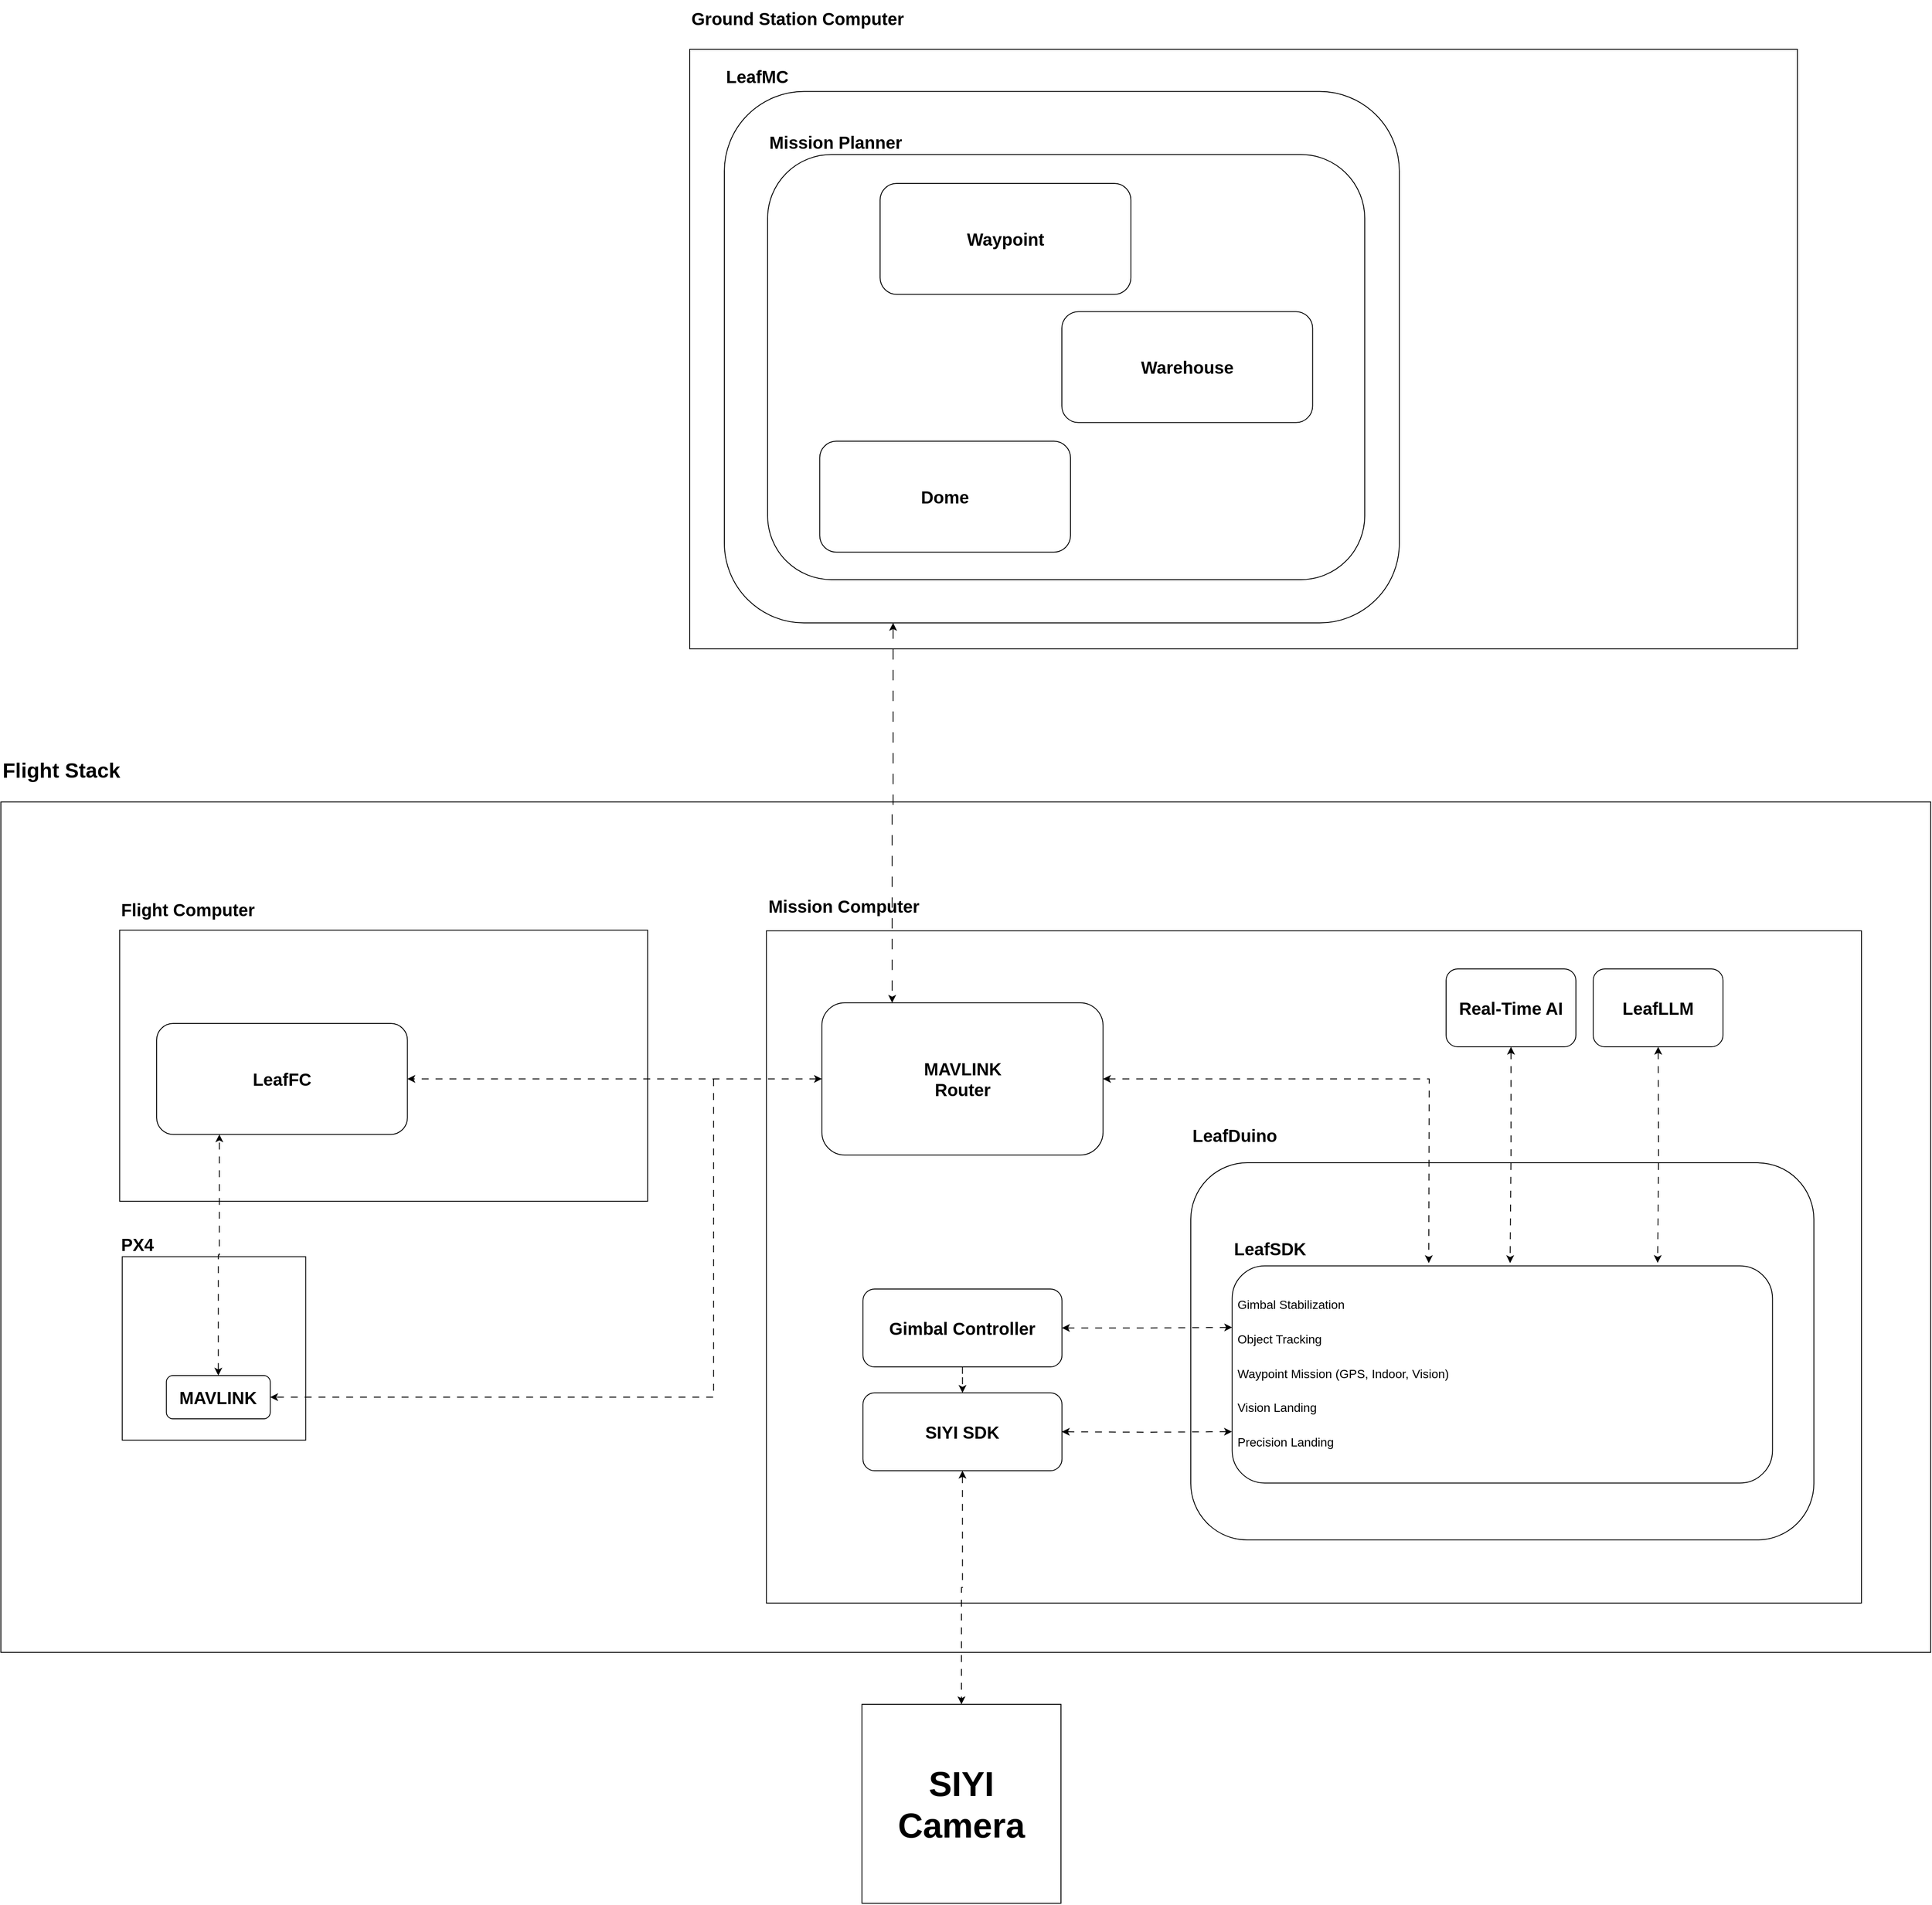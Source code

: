<mxfile version="26.0.4">
  <diagram name="Page-1" id="rbWcTFTMcn3XMUnObQgA">
    <mxGraphModel dx="4741" dy="4609" grid="1" gridSize="10" guides="1" tooltips="1" connect="1" arrows="1" fold="1" page="1" pageScale="1" pageWidth="850" pageHeight="1100" math="0" shadow="0">
      <root>
        <mxCell id="0" />
        <mxCell id="1" parent="0" />
        <mxCell id="Pn77C8ZhWg7w9hyfyND1-21" value="&lt;font style=&quot;font-size: 20px;&quot;&gt;&lt;b&gt;LeafFC&lt;/b&gt;&lt;/font&gt;" style="rounded=1;whiteSpace=wrap;html=1;" parent="1" vertex="1">
          <mxGeometry x="1390" y="-280" width="190" height="90" as="geometry" />
        </mxCell>
        <mxCell id="Pn77C8ZhWg7w9hyfyND1-54" value="&lt;font style=&quot;font-size: 20px;&quot;&gt;&lt;b&gt;LeafFC&lt;/b&gt;&lt;/font&gt;" style="rounded=1;whiteSpace=wrap;html=1;" parent="1" vertex="1">
          <mxGeometry x="1400" y="-270" width="190" height="90" as="geometry" />
        </mxCell>
        <mxCell id="Pn77C8ZhWg7w9hyfyND1-55" value="&lt;font style=&quot;font-size: 20px;&quot;&gt;&lt;b&gt;LeafFC&lt;/b&gt;&lt;/font&gt;" style="rounded=1;whiteSpace=wrap;html=1;" parent="1" vertex="1">
          <mxGeometry x="1410" y="-260" width="190" height="90" as="geometry" />
        </mxCell>
        <mxCell id="Pn77C8ZhWg7w9hyfyND1-56" value="&lt;font style=&quot;font-size: 20px;&quot;&gt;&lt;b&gt;LeafFC&lt;/b&gt;&lt;/font&gt;" style="rounded=1;whiteSpace=wrap;html=1;" parent="1" vertex="1">
          <mxGeometry x="1420" y="-250" width="190" height="90" as="geometry" />
        </mxCell>
        <mxCell id="Pn77C8ZhWg7w9hyfyND1-89" value="" style="group" parent="1" vertex="1" connectable="0">
          <mxGeometry x="-100" y="-430" width="2230" height="1078.219" as="geometry" />
        </mxCell>
        <mxCell id="Pn77C8ZhWg7w9hyfyND1-1" value="" style="rounded=0;whiteSpace=wrap;html=1;" parent="Pn77C8ZhWg7w9hyfyND1-89" vertex="1">
          <mxGeometry y="56.99" width="2230" height="983.01" as="geometry" />
        </mxCell>
        <mxCell id="Pn77C8ZhWg7w9hyfyND1-2" value="&lt;font style=&quot;font-size: 24px;&quot;&gt;&lt;b&gt;Flight Stack&lt;/b&gt;&lt;/font&gt;" style="text;html=1;align=left;verticalAlign=middle;whiteSpace=wrap;rounded=0;" parent="Pn77C8ZhWg7w9hyfyND1-89" vertex="1">
          <mxGeometry width="2120" height="42.74" as="geometry" />
        </mxCell>
        <mxCell id="Pn77C8ZhWg7w9hyfyND1-9" value="" style="group;rounded=1;" parent="Pn77C8ZhWg7w9hyfyND1-89" vertex="1" connectable="0">
          <mxGeometry x="884.6" y="128.22" width="1265.4" height="854.79" as="geometry" />
        </mxCell>
        <mxCell id="Pn77C8ZhWg7w9hyfyND1-3" value="" style="rounded=0;whiteSpace=wrap;html=1;" parent="Pn77C8ZhWg7w9hyfyND1-9" vertex="1">
          <mxGeometry y="77.708" width="1265.4" height="777.082" as="geometry" />
        </mxCell>
        <mxCell id="Pn77C8ZhWg7w9hyfyND1-19" value="&lt;span style=&quot;font-size: 20px;&quot;&gt;&lt;b&gt;Real-Time AI&lt;/b&gt;&lt;/span&gt;" style="rounded=1;whiteSpace=wrap;html=1;" parent="Pn77C8ZhWg7w9hyfyND1-9" vertex="1">
          <mxGeometry x="785.4" y="121.78" width="150" height="90" as="geometry" />
        </mxCell>
        <mxCell id="Pn77C8ZhWg7w9hyfyND1-22" value="&lt;font style=&quot;font-size: 20px;&quot;&gt;&lt;b&gt;MAVLINK&lt;/b&gt;&lt;/font&gt;&lt;div&gt;&lt;font style=&quot;font-size: 20px;&quot;&gt;&lt;b&gt;Router&lt;/b&gt;&lt;/font&gt;&lt;/div&gt;" style="rounded=1;whiteSpace=wrap;html=1;" parent="Pn77C8ZhWg7w9hyfyND1-9" vertex="1">
          <mxGeometry x="64.11" y="160.87" width="324.9" height="176.03" as="geometry" />
        </mxCell>
        <mxCell id="Pn77C8ZhWg7w9hyfyND1-24" value="&lt;font style=&quot;font-size: 20px;&quot;&gt;&lt;b&gt;SIYI SDK&lt;/b&gt;&lt;/font&gt;" style="rounded=1;whiteSpace=wrap;html=1;" parent="Pn77C8ZhWg7w9hyfyND1-9" vertex="1">
          <mxGeometry x="111.56" y="611.781" width="230" height="90" as="geometry" />
        </mxCell>
        <mxCell id="Pn77C8ZhWg7w9hyfyND1-154" value="" style="group" parent="Pn77C8ZhWg7w9hyfyND1-9" vertex="1" connectable="0">
          <mxGeometry x="490.4" y="281.78" width="730" height="500" as="geometry" />
        </mxCell>
        <mxCell id="Pn77C8ZhWg7w9hyfyND1-97" value="" style="rounded=1;whiteSpace=wrap;html=1;strokeColor=default;align=center;verticalAlign=middle;fontFamily=Helvetica;fontSize=12;fontColor=default;fillColor=default;" parent="Pn77C8ZhWg7w9hyfyND1-154" vertex="1">
          <mxGeometry y="64.06" width="720" height="435.94" as="geometry" />
        </mxCell>
        <mxCell id="Pn77C8ZhWg7w9hyfyND1-98" value="LeafDuino" style="text;html=1;align=left;verticalAlign=middle;whiteSpace=wrap;rounded=0;fontFamily=Helvetica;fontSize=20;fontColor=default;fontStyle=1" parent="Pn77C8ZhWg7w9hyfyND1-154" vertex="1">
          <mxGeometry width="697.5" height="64.059" as="geometry" />
        </mxCell>
        <mxCell id="Pn77C8ZhWg7w9hyfyND1-101" value="" style="group" parent="Pn77C8ZhWg7w9hyfyND1-154" vertex="1" connectable="0">
          <mxGeometry x="-10" y="82.5" width="740" height="387.5" as="geometry" />
        </mxCell>
        <mxCell id="Pn77C8ZhWg7w9hyfyND1-41" value="" style="rounded=1;whiteSpace=wrap;html=1;strokeColor=default;align=center;verticalAlign=middle;fontFamily=Helvetica;fontSize=12;fontColor=default;fillColor=default;" parent="Pn77C8ZhWg7w9hyfyND1-101" vertex="1">
          <mxGeometry x="57.812" y="100.722" width="624.375" height="250.994" as="geometry" />
        </mxCell>
        <mxCell id="Pn77C8ZhWg7w9hyfyND1-43" value="&lt;b&gt;&lt;font style=&quot;font-size: 20px;&quot;&gt;LeafSDK&lt;/font&gt;&lt;/b&gt;" style="text;html=1;align=left;verticalAlign=middle;whiteSpace=wrap;rounded=0;fontFamily=Helvetica;fontSize=12;fontColor=default;" parent="Pn77C8ZhWg7w9hyfyND1-101" vertex="1">
          <mxGeometry x="57.812" y="61.092" width="624.375" height="39.631" as="geometry" />
        </mxCell>
        <mxCell id="Pn77C8ZhWg7w9hyfyND1-46" value="&lt;font style=&quot;font-size: 14px;&quot;&gt;Gimbal Stabilization&lt;/font&gt;" style="text;strokeColor=none;fillColor=none;align=left;verticalAlign=middle;spacingLeft=4;spacingRight=4;overflow=hidden;points=[[0,0.5],[1,0.5]];portConstraint=eastwest;rotatable=0;whiteSpace=wrap;html=1;fontFamily=Helvetica;fontSize=12;fontColor=default;" parent="Pn77C8ZhWg7w9hyfyND1-101" vertex="1">
          <mxGeometry x="57.812" y="126.152" width="624.375" height="39.631" as="geometry" />
        </mxCell>
        <mxCell id="Pn77C8ZhWg7w9hyfyND1-47" value="&lt;font style=&quot;font-size: 14px;&quot;&gt;Object Tracking&lt;/font&gt;" style="text;strokeColor=none;fillColor=none;align=left;verticalAlign=middle;spacingLeft=4;spacingRight=4;overflow=hidden;points=[[0,0.5],[1,0.5]];portConstraint=eastwest;rotatable=0;whiteSpace=wrap;html=1;fontFamily=Helvetica;fontSize=12;fontColor=default;" parent="Pn77C8ZhWg7w9hyfyND1-101" vertex="1">
          <mxGeometry x="57.812" y="165.783" width="624.375" height="39.631" as="geometry" />
        </mxCell>
        <mxCell id="Pn77C8ZhWg7w9hyfyND1-48" value="&lt;font style=&quot;font-size: 14px;&quot;&gt;Waypoint Mission (GPS, Indoor, Vision)&lt;/font&gt;" style="text;strokeColor=none;fillColor=none;align=left;verticalAlign=middle;spacingLeft=4;spacingRight=4;overflow=hidden;points=[[0,0.5],[1,0.5]];portConstraint=eastwest;rotatable=0;whiteSpace=wrap;html=1;fontFamily=Helvetica;fontSize=12;fontColor=default;" parent="Pn77C8ZhWg7w9hyfyND1-101" vertex="1">
          <mxGeometry x="57.812" y="205.414" width="624.375" height="39.631" as="geometry" />
        </mxCell>
        <mxCell id="Pn77C8ZhWg7w9hyfyND1-52" value="&lt;font style=&quot;font-size: 14px;&quot;&gt;Vision Landing&lt;/font&gt;" style="text;strokeColor=none;fillColor=none;align=left;verticalAlign=middle;spacingLeft=4;spacingRight=4;overflow=hidden;points=[[0,0.5],[1,0.5]];portConstraint=eastwest;rotatable=0;whiteSpace=wrap;html=1;fontFamily=Helvetica;fontSize=12;fontColor=default;" parent="Pn77C8ZhWg7w9hyfyND1-101" vertex="1">
          <mxGeometry x="57.812" y="245.048" width="624.375" height="39.631" as="geometry" />
        </mxCell>
        <mxCell id="Pn77C8ZhWg7w9hyfyND1-53" value="&lt;font style=&quot;font-size: 14px;&quot;&gt;Precision Landing&lt;/font&gt;" style="text;strokeColor=none;fillColor=none;align=left;verticalAlign=middle;spacingLeft=4;spacingRight=4;overflow=hidden;points=[[0,0.5],[1,0.5]];portConstraint=eastwest;rotatable=0;whiteSpace=wrap;html=1;fontFamily=Helvetica;fontSize=12;fontColor=default;" parent="Pn77C8ZhWg7w9hyfyND1-101" vertex="1">
          <mxGeometry x="57.812" y="284.681" width="624.375" height="39.631" as="geometry" />
        </mxCell>
        <mxCell id="Pn77C8ZhWg7w9hyfyND1-157" style="edgeStyle=orthogonalEdgeStyle;rounded=0;orthogonalLoop=1;jettySize=auto;html=1;exitX=1;exitY=0.5;exitDx=0;exitDy=0;fontFamily=Helvetica;fontSize=12;fontColor=default;startArrow=classic;startFill=1;endArrow=classic;endFill=1;dashed=1;dashPattern=8 8;entryX=0;entryY=0.153;entryDx=0;entryDy=0;entryPerimeter=0;" parent="Pn77C8ZhWg7w9hyfyND1-9" source="Pn77C8ZhWg7w9hyfyND1-91" target="Pn77C8ZhWg7w9hyfyND1-47" edge="1">
          <mxGeometry relative="1" as="geometry">
            <mxPoint x="341.56" y="553.281" as="sourcePoint" />
            <mxPoint x="538.4" y="531.78" as="targetPoint" />
            <Array as="points" />
          </mxGeometry>
        </mxCell>
        <mxCell id="Pn77C8ZhWg7w9hyfyND1-160" style="edgeStyle=orthogonalEdgeStyle;rounded=0;orthogonalLoop=1;jettySize=auto;html=1;exitX=0.5;exitY=1;exitDx=0;exitDy=0;fontFamily=Helvetica;fontSize=12;fontColor=default;dashed=1;dashPattern=8 8;" parent="Pn77C8ZhWg7w9hyfyND1-9" source="Pn77C8ZhWg7w9hyfyND1-91" target="Pn77C8ZhWg7w9hyfyND1-24" edge="1">
          <mxGeometry relative="1" as="geometry" />
        </mxCell>
        <mxCell id="Pn77C8ZhWg7w9hyfyND1-91" value="&lt;font style=&quot;font-size: 20px;&quot;&gt;&lt;b&gt;Gimbal Controller&lt;/b&gt;&lt;/font&gt;" style="rounded=1;whiteSpace=wrap;html=1;" parent="Pn77C8ZhWg7w9hyfyND1-9" vertex="1">
          <mxGeometry x="111.56" y="491.781" width="230" height="90" as="geometry" />
        </mxCell>
        <mxCell id="Pn77C8ZhWg7w9hyfyND1-162" style="edgeStyle=orthogonalEdgeStyle;rounded=0;orthogonalLoop=1;jettySize=auto;html=1;entryX=0.006;entryY=0.724;entryDx=0;entryDy=0;entryPerimeter=0;fontFamily=Helvetica;fontSize=12;fontColor=default;dashed=1;dashPattern=8 8;startArrow=classic;startFill=1;" parent="Pn77C8ZhWg7w9hyfyND1-9" edge="1">
          <mxGeometry relative="1" as="geometry">
            <mxPoint x="341.4" y="656.78" as="sourcePoint" />
            <mxPoint x="537.959" y="656.654" as="targetPoint" />
          </mxGeometry>
        </mxCell>
        <mxCell id="Pn77C8ZhWg7w9hyfyND1-57" value="&lt;font style=&quot;font-size: 20px;&quot;&gt;&lt;b&gt;LeafLLM&lt;/b&gt;&lt;/font&gt;" style="rounded=1;whiteSpace=wrap;html=1;" parent="Pn77C8ZhWg7w9hyfyND1-9" vertex="1">
          <mxGeometry x="955.4" y="121.78" width="150" height="90" as="geometry" />
        </mxCell>
        <mxCell id="Pn77C8ZhWg7w9hyfyND1-167" style="edgeStyle=orthogonalEdgeStyle;rounded=0;orthogonalLoop=1;jettySize=auto;html=1;exitX=1;exitY=0.5;exitDx=0;exitDy=0;fontFamily=Helvetica;fontSize=12;fontColor=default;dashed=1;dashPattern=8 8;startArrow=classic;startFill=1;" parent="Pn77C8ZhWg7w9hyfyND1-9" source="Pn77C8ZhWg7w9hyfyND1-22" edge="1">
          <mxGeometry relative="1" as="geometry">
            <mxPoint x="765.4" y="461.78" as="targetPoint" />
          </mxGeometry>
        </mxCell>
        <mxCell id="Pn77C8ZhWg7w9hyfyND1-168" style="edgeStyle=orthogonalEdgeStyle;rounded=0;orthogonalLoop=1;jettySize=auto;html=1;exitX=0.5;exitY=1;exitDx=0;exitDy=0;fontFamily=Helvetica;fontSize=12;fontColor=default;dashed=1;dashPattern=8 8;startArrow=classic;startFill=1;" parent="Pn77C8ZhWg7w9hyfyND1-9" source="Pn77C8ZhWg7w9hyfyND1-19" edge="1">
          <mxGeometry relative="1" as="geometry">
            <mxPoint x="859.4" y="461.78" as="targetPoint" />
          </mxGeometry>
        </mxCell>
        <mxCell id="Pn77C8ZhWg7w9hyfyND1-169" style="edgeStyle=orthogonalEdgeStyle;rounded=0;orthogonalLoop=1;jettySize=auto;html=1;exitX=0.5;exitY=1;exitDx=0;exitDy=0;fontFamily=Helvetica;fontSize=12;fontColor=default;dashed=1;dashPattern=8 8;startArrow=classic;startFill=1;" parent="Pn77C8ZhWg7w9hyfyND1-9" edge="1">
          <mxGeometry relative="1" as="geometry">
            <mxPoint x="1030.47" y="211.78" as="sourcePoint" />
            <mxPoint x="1029.87" y="461.56" as="targetPoint" />
          </mxGeometry>
        </mxCell>
        <mxCell id="Pn77C8ZhWg7w9hyfyND1-13" value="" style="whiteSpace=wrap;html=1;aspect=fixed;" parent="Pn77C8ZhWg7w9hyfyND1-89" vertex="1">
          <mxGeometry x="140.266" y="582.685" width="212.0" height="212.0" as="geometry" />
        </mxCell>
        <mxCell id="Pn77C8ZhWg7w9hyfyND1-86" style="edgeStyle=orthogonalEdgeStyle;rounded=0;orthogonalLoop=1;jettySize=auto;html=1;entryX=1;entryY=0.5;entryDx=0;entryDy=0;fontFamily=Helvetica;fontSize=12;fontColor=default;dashed=1;dashPattern=8 8;" parent="Pn77C8ZhWg7w9hyfyND1-89" target="Pn77C8ZhWg7w9hyfyND1-145" edge="1">
          <mxGeometry relative="1" as="geometry">
            <mxPoint x="823.597" y="377.534" as="sourcePoint" />
            <Array as="points">
              <mxPoint x="824" y="745" />
            </Array>
          </mxGeometry>
        </mxCell>
        <mxCell id="Pn77C8ZhWg7w9hyfyND1-88" value="" style="group" parent="Pn77C8ZhWg7w9hyfyND1-89" vertex="1" connectable="0">
          <mxGeometry x="137.266" y="148.164" width="610.072" height="370.411" as="geometry" />
        </mxCell>
        <mxCell id="Pn77C8ZhWg7w9hyfyND1-11" value="" style="rounded=0;whiteSpace=wrap;html=1;" parent="Pn77C8ZhWg7w9hyfyND1-88" vertex="1">
          <mxGeometry y="56.986" width="610.072" height="313.425" as="geometry" />
        </mxCell>
        <mxCell id="Pn77C8ZhWg7w9hyfyND1-12" value="&lt;b&gt;&lt;font style=&quot;font-size: 20px;&quot;&gt;Flight Computer&lt;/font&gt;&lt;/b&gt;" style="text;html=1;align=left;verticalAlign=middle;whiteSpace=wrap;rounded=0;" parent="Pn77C8ZhWg7w9hyfyND1-88" vertex="1">
          <mxGeometry y="11.84" width="610.072" height="42.74" as="geometry" />
        </mxCell>
        <mxCell id="Pn77C8ZhWg7w9hyfyND1-14" value="&lt;font style=&quot;font-size: 20px;&quot;&gt;&lt;b&gt;LeafFC&lt;/b&gt;&lt;/font&gt;" style="rounded=1;whiteSpace=wrap;html=1;" parent="Pn77C8ZhWg7w9hyfyND1-88" vertex="1">
          <mxGeometry x="42.734" y="164.836" width="289.784" height="128.219" as="geometry" />
        </mxCell>
        <mxCell id="Pn77C8ZhWg7w9hyfyND1-149" style="edgeStyle=orthogonalEdgeStyle;rounded=0;orthogonalLoop=1;jettySize=auto;html=1;exitX=0.5;exitY=0;exitDx=0;exitDy=0;entryX=0.25;entryY=1;entryDx=0;entryDy=0;fontFamily=Helvetica;fontSize=12;fontColor=default;dashed=1;dashPattern=8 8;startArrow=classic;startFill=1;" parent="Pn77C8ZhWg7w9hyfyND1-89" source="Pn77C8ZhWg7w9hyfyND1-145" target="Pn77C8ZhWg7w9hyfyND1-14" edge="1">
          <mxGeometry relative="1" as="geometry" />
        </mxCell>
        <mxCell id="Pn77C8ZhWg7w9hyfyND1-145" value="&lt;span style=&quot;font-size: 20px;&quot;&gt;&lt;b&gt;MAVLINK&lt;/b&gt;&lt;/span&gt;" style="rounded=1;whiteSpace=wrap;html=1;" parent="Pn77C8ZhWg7w9hyfyND1-89" vertex="1">
          <mxGeometry x="191.27" y="720" width="120" height="50" as="geometry" />
        </mxCell>
        <mxCell id="Pn77C8ZhWg7w9hyfyND1-147" value="&lt;b&gt;&lt;font style=&quot;font-size: 20px;&quot;&gt;PX4&lt;/font&gt;&lt;/b&gt;" style="text;html=1;align=left;verticalAlign=middle;whiteSpace=wrap;rounded=0;fontFamily=Helvetica;fontSize=12;fontColor=default;" parent="Pn77C8ZhWg7w9hyfyND1-89" vertex="1">
          <mxGeometry x="137.27" y="552.68" width="212.73" height="30" as="geometry" />
        </mxCell>
        <mxCell id="Pn77C8ZhWg7w9hyfyND1-87" style="edgeStyle=orthogonalEdgeStyle;rounded=0;orthogonalLoop=1;jettySize=auto;html=1;exitX=0;exitY=0.5;exitDx=0;exitDy=0;entryX=1;entryY=0.5;entryDx=0;entryDy=0;fontFamily=Helvetica;fontSize=12;fontColor=default;dashed=1;dashPattern=8 8;startArrow=classic;startFill=1;" parent="Pn77C8ZhWg7w9hyfyND1-89" source="Pn77C8ZhWg7w9hyfyND1-22" target="Pn77C8ZhWg7w9hyfyND1-14" edge="1">
          <mxGeometry relative="1" as="geometry" />
        </mxCell>
        <mxCell id="Pn77C8ZhWg7w9hyfyND1-4" value="&lt;b&gt;&lt;font style=&quot;font-size: 20px;&quot;&gt;Mission Computer&lt;/font&gt;&lt;/b&gt;" style="text;html=1;align=left;verticalAlign=middle;whiteSpace=wrap;rounded=0;" parent="Pn77C8ZhWg7w9hyfyND1-89" vertex="1">
          <mxGeometry x="884.6" y="148.16" width="1265.4" height="58.281" as="geometry" />
        </mxCell>
        <mxCell id="Pn77C8ZhWg7w9hyfyND1-115" value="" style="group" parent="1" vertex="1" connectable="0">
          <mxGeometry x="695.996" y="-1299.996" width="1280" height="750" as="geometry" />
        </mxCell>
        <mxCell id="Pn77C8ZhWg7w9hyfyND1-116" value="" style="rounded=0;whiteSpace=wrap;html=1;" parent="Pn77C8ZhWg7w9hyfyND1-115" vertex="1">
          <mxGeometry y="56.99" width="1280" height="693.01" as="geometry" />
        </mxCell>
        <mxCell id="Pn77C8ZhWg7w9hyfyND1-117" value="&lt;b&gt;&lt;font style=&quot;font-size: 20px;&quot;&gt;Ground Station Computer&lt;/font&gt;&lt;/b&gt;" style="text;html=1;align=left;verticalAlign=middle;whiteSpace=wrap;rounded=0;" parent="Pn77C8ZhWg7w9hyfyND1-115" vertex="1">
          <mxGeometry width="610.072" height="42.74" as="geometry" />
        </mxCell>
        <mxCell id="Pn77C8ZhWg7w9hyfyND1-119" value="" style="group" parent="Pn77C8ZhWg7w9hyfyND1-115" vertex="1" connectable="0">
          <mxGeometry x="40.004" y="69.996" width="780" height="650" as="geometry" />
        </mxCell>
        <mxCell id="Pn77C8ZhWg7w9hyfyND1-120" value="" style="rounded=1;whiteSpace=wrap;html=1;strokeColor=default;align=center;verticalAlign=middle;fontFamily=Helvetica;fontSize=12;fontColor=default;fillColor=default;" parent="Pn77C8ZhWg7w9hyfyND1-119" vertex="1">
          <mxGeometry y="35.8" width="780" height="614.2" as="geometry" />
        </mxCell>
        <mxCell id="Pn77C8ZhWg7w9hyfyND1-121" value="&lt;b&gt;&lt;font style=&quot;font-size: 20px;&quot;&gt;LeafMC&lt;/font&gt;&lt;/b&gt;" style="text;html=1;align=left;verticalAlign=middle;whiteSpace=wrap;rounded=0;fontFamily=Helvetica;fontSize=12;fontColor=default;" parent="Pn77C8ZhWg7w9hyfyND1-119" vertex="1">
          <mxGeometry width="440.0" height="35.795" as="geometry" />
        </mxCell>
        <mxCell id="Pn77C8ZhWg7w9hyfyND1-135" value="" style="group" parent="Pn77C8ZhWg7w9hyfyND1-119" vertex="1" connectable="0">
          <mxGeometry x="50" y="80" width="690" height="520" as="geometry" />
        </mxCell>
        <mxCell id="Pn77C8ZhWg7w9hyfyND1-136" value="" style="rounded=1;whiteSpace=wrap;html=1;strokeColor=default;align=center;verticalAlign=middle;fontFamily=Helvetica;fontSize=12;fontColor=default;fillColor=default;" parent="Pn77C8ZhWg7w9hyfyND1-135" vertex="1">
          <mxGeometry y="28.64" width="690" height="491.36" as="geometry" />
        </mxCell>
        <mxCell id="Pn77C8ZhWg7w9hyfyND1-137" value="&lt;b&gt;&lt;font style=&quot;font-size: 20px;&quot;&gt;Mission Planner&lt;/font&gt;&lt;/b&gt;" style="text;html=1;align=left;verticalAlign=middle;whiteSpace=wrap;rounded=0;fontFamily=Helvetica;fontSize=12;fontColor=default;" parent="Pn77C8ZhWg7w9hyfyND1-135" vertex="1">
          <mxGeometry width="389.231" height="28.636" as="geometry" />
        </mxCell>
        <mxCell id="Pn77C8ZhWg7w9hyfyND1-131" value="&lt;font style=&quot;font-size: 20px;&quot;&gt;&lt;b&gt;Waypoint&lt;/b&gt;&lt;/font&gt;" style="rounded=1;whiteSpace=wrap;html=1;" parent="Pn77C8ZhWg7w9hyfyND1-135" vertex="1">
          <mxGeometry x="130.0" y="62.0" width="289.784" height="128.219" as="geometry" />
        </mxCell>
        <mxCell id="Pn77C8ZhWg7w9hyfyND1-133" value="&lt;span style=&quot;font-size: 20px;&quot;&gt;&lt;b&gt;Dome&lt;/b&gt;&lt;/span&gt;" style="rounded=1;whiteSpace=wrap;html=1;" parent="Pn77C8ZhWg7w9hyfyND1-135" vertex="1">
          <mxGeometry x="60.22" y="360.0" width="289.784" height="128.219" as="geometry" />
        </mxCell>
        <mxCell id="Pn77C8ZhWg7w9hyfyND1-132" value="&lt;font style=&quot;font-size: 20px;&quot;&gt;&lt;b&gt;Warehouse&lt;/b&gt;&lt;/font&gt;" style="rounded=1;whiteSpace=wrap;html=1;" parent="Pn77C8ZhWg7w9hyfyND1-135" vertex="1">
          <mxGeometry x="340.0" y="210.21" width="289.784" height="128.219" as="geometry" />
        </mxCell>
        <mxCell id="Pn77C8ZhWg7w9hyfyND1-142" value="&lt;b style=&quot;&quot;&gt;&lt;font style=&quot;font-size: 40px;&quot;&gt;SIYI&lt;br&gt;Camera&lt;/font&gt;&lt;/b&gt;" style="whiteSpace=wrap;html=1;aspect=fixed;rounded=0;strokeColor=default;align=center;verticalAlign=middle;fontFamily=Helvetica;fontSize=12;fontColor=default;fillColor=default;" parent="1" vertex="1">
          <mxGeometry x="895" y="670" width="230" height="230" as="geometry" />
        </mxCell>
        <mxCell id="Pn77C8ZhWg7w9hyfyND1-151" style="edgeStyle=orthogonalEdgeStyle;rounded=0;orthogonalLoop=1;jettySize=auto;html=1;exitX=0.25;exitY=1;exitDx=0;exitDy=0;entryX=0.25;entryY=0;entryDx=0;entryDy=0;fontFamily=Helvetica;fontSize=12;fontColor=default;dashed=1;dashPattern=12 12;startArrow=classic;startFill=1;" parent="1" source="Pn77C8ZhWg7w9hyfyND1-120" target="Pn77C8ZhWg7w9hyfyND1-22" edge="1">
          <mxGeometry relative="1" as="geometry" />
        </mxCell>
        <mxCell id="Pn77C8ZhWg7w9hyfyND1-155" style="edgeStyle=orthogonalEdgeStyle;rounded=0;orthogonalLoop=1;jettySize=auto;html=1;exitX=0.5;exitY=1;exitDx=0;exitDy=0;entryX=0.5;entryY=0;entryDx=0;entryDy=0;fontFamily=Helvetica;fontSize=12;fontColor=default;dashed=1;dashPattern=8 8;startArrow=classic;startFill=1;" parent="1" source="Pn77C8ZhWg7w9hyfyND1-24" target="Pn77C8ZhWg7w9hyfyND1-142" edge="1">
          <mxGeometry relative="1" as="geometry">
            <Array as="points" />
          </mxGeometry>
        </mxCell>
      </root>
    </mxGraphModel>
  </diagram>
</mxfile>
